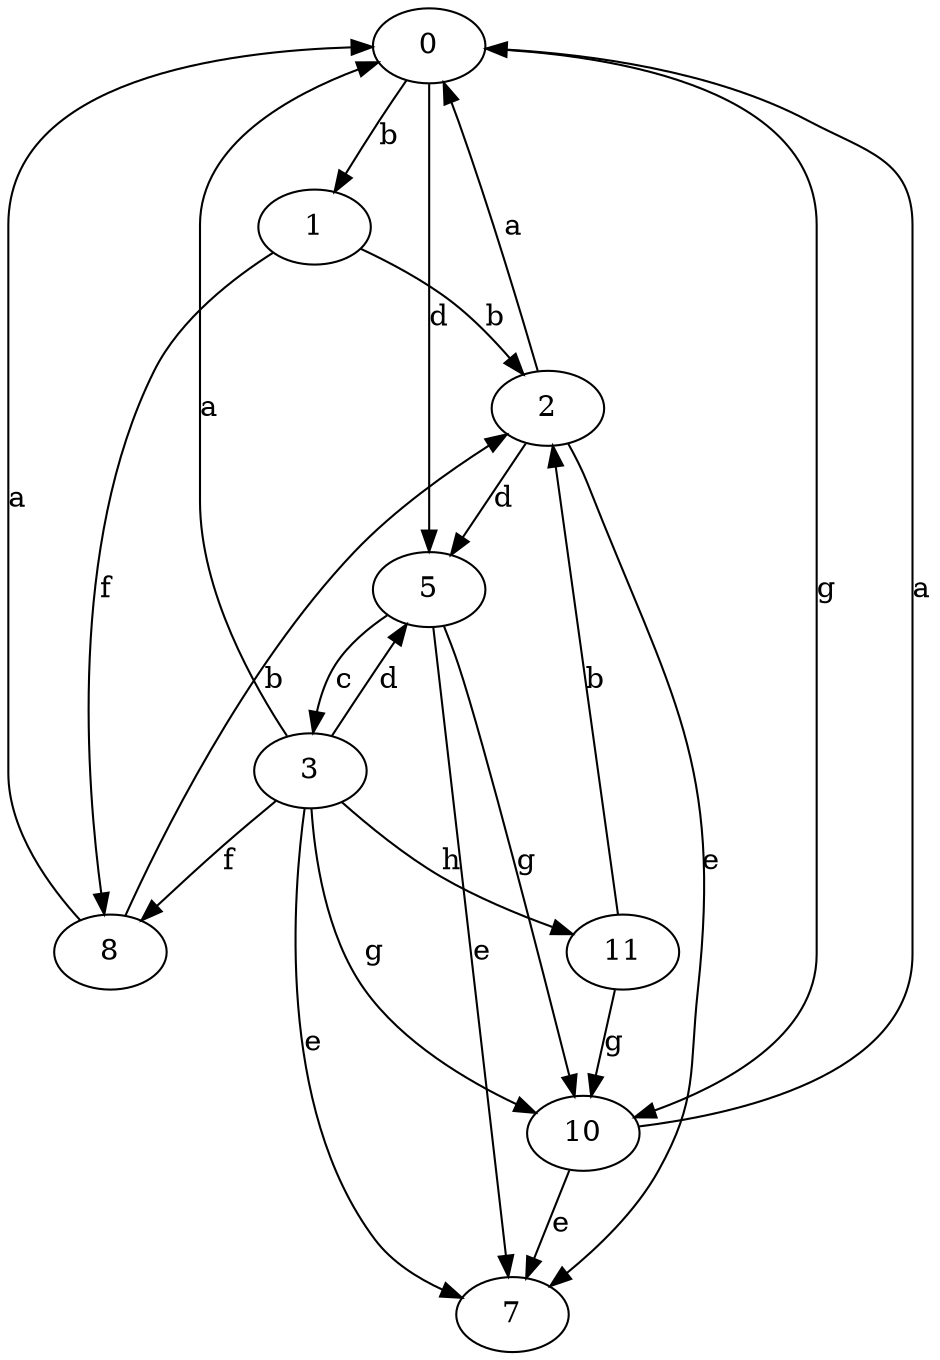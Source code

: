 strict digraph  {
0;
1;
2;
3;
5;
7;
8;
10;
11;
0 -> 1  [label=b];
0 -> 5  [label=d];
0 -> 10  [label=g];
1 -> 2  [label=b];
1 -> 8  [label=f];
2 -> 0  [label=a];
2 -> 5  [label=d];
2 -> 7  [label=e];
3 -> 0  [label=a];
3 -> 5  [label=d];
3 -> 7  [label=e];
3 -> 8  [label=f];
3 -> 10  [label=g];
3 -> 11  [label=h];
5 -> 3  [label=c];
5 -> 7  [label=e];
5 -> 10  [label=g];
8 -> 0  [label=a];
8 -> 2  [label=b];
10 -> 0  [label=a];
10 -> 7  [label=e];
11 -> 2  [label=b];
11 -> 10  [label=g];
}
